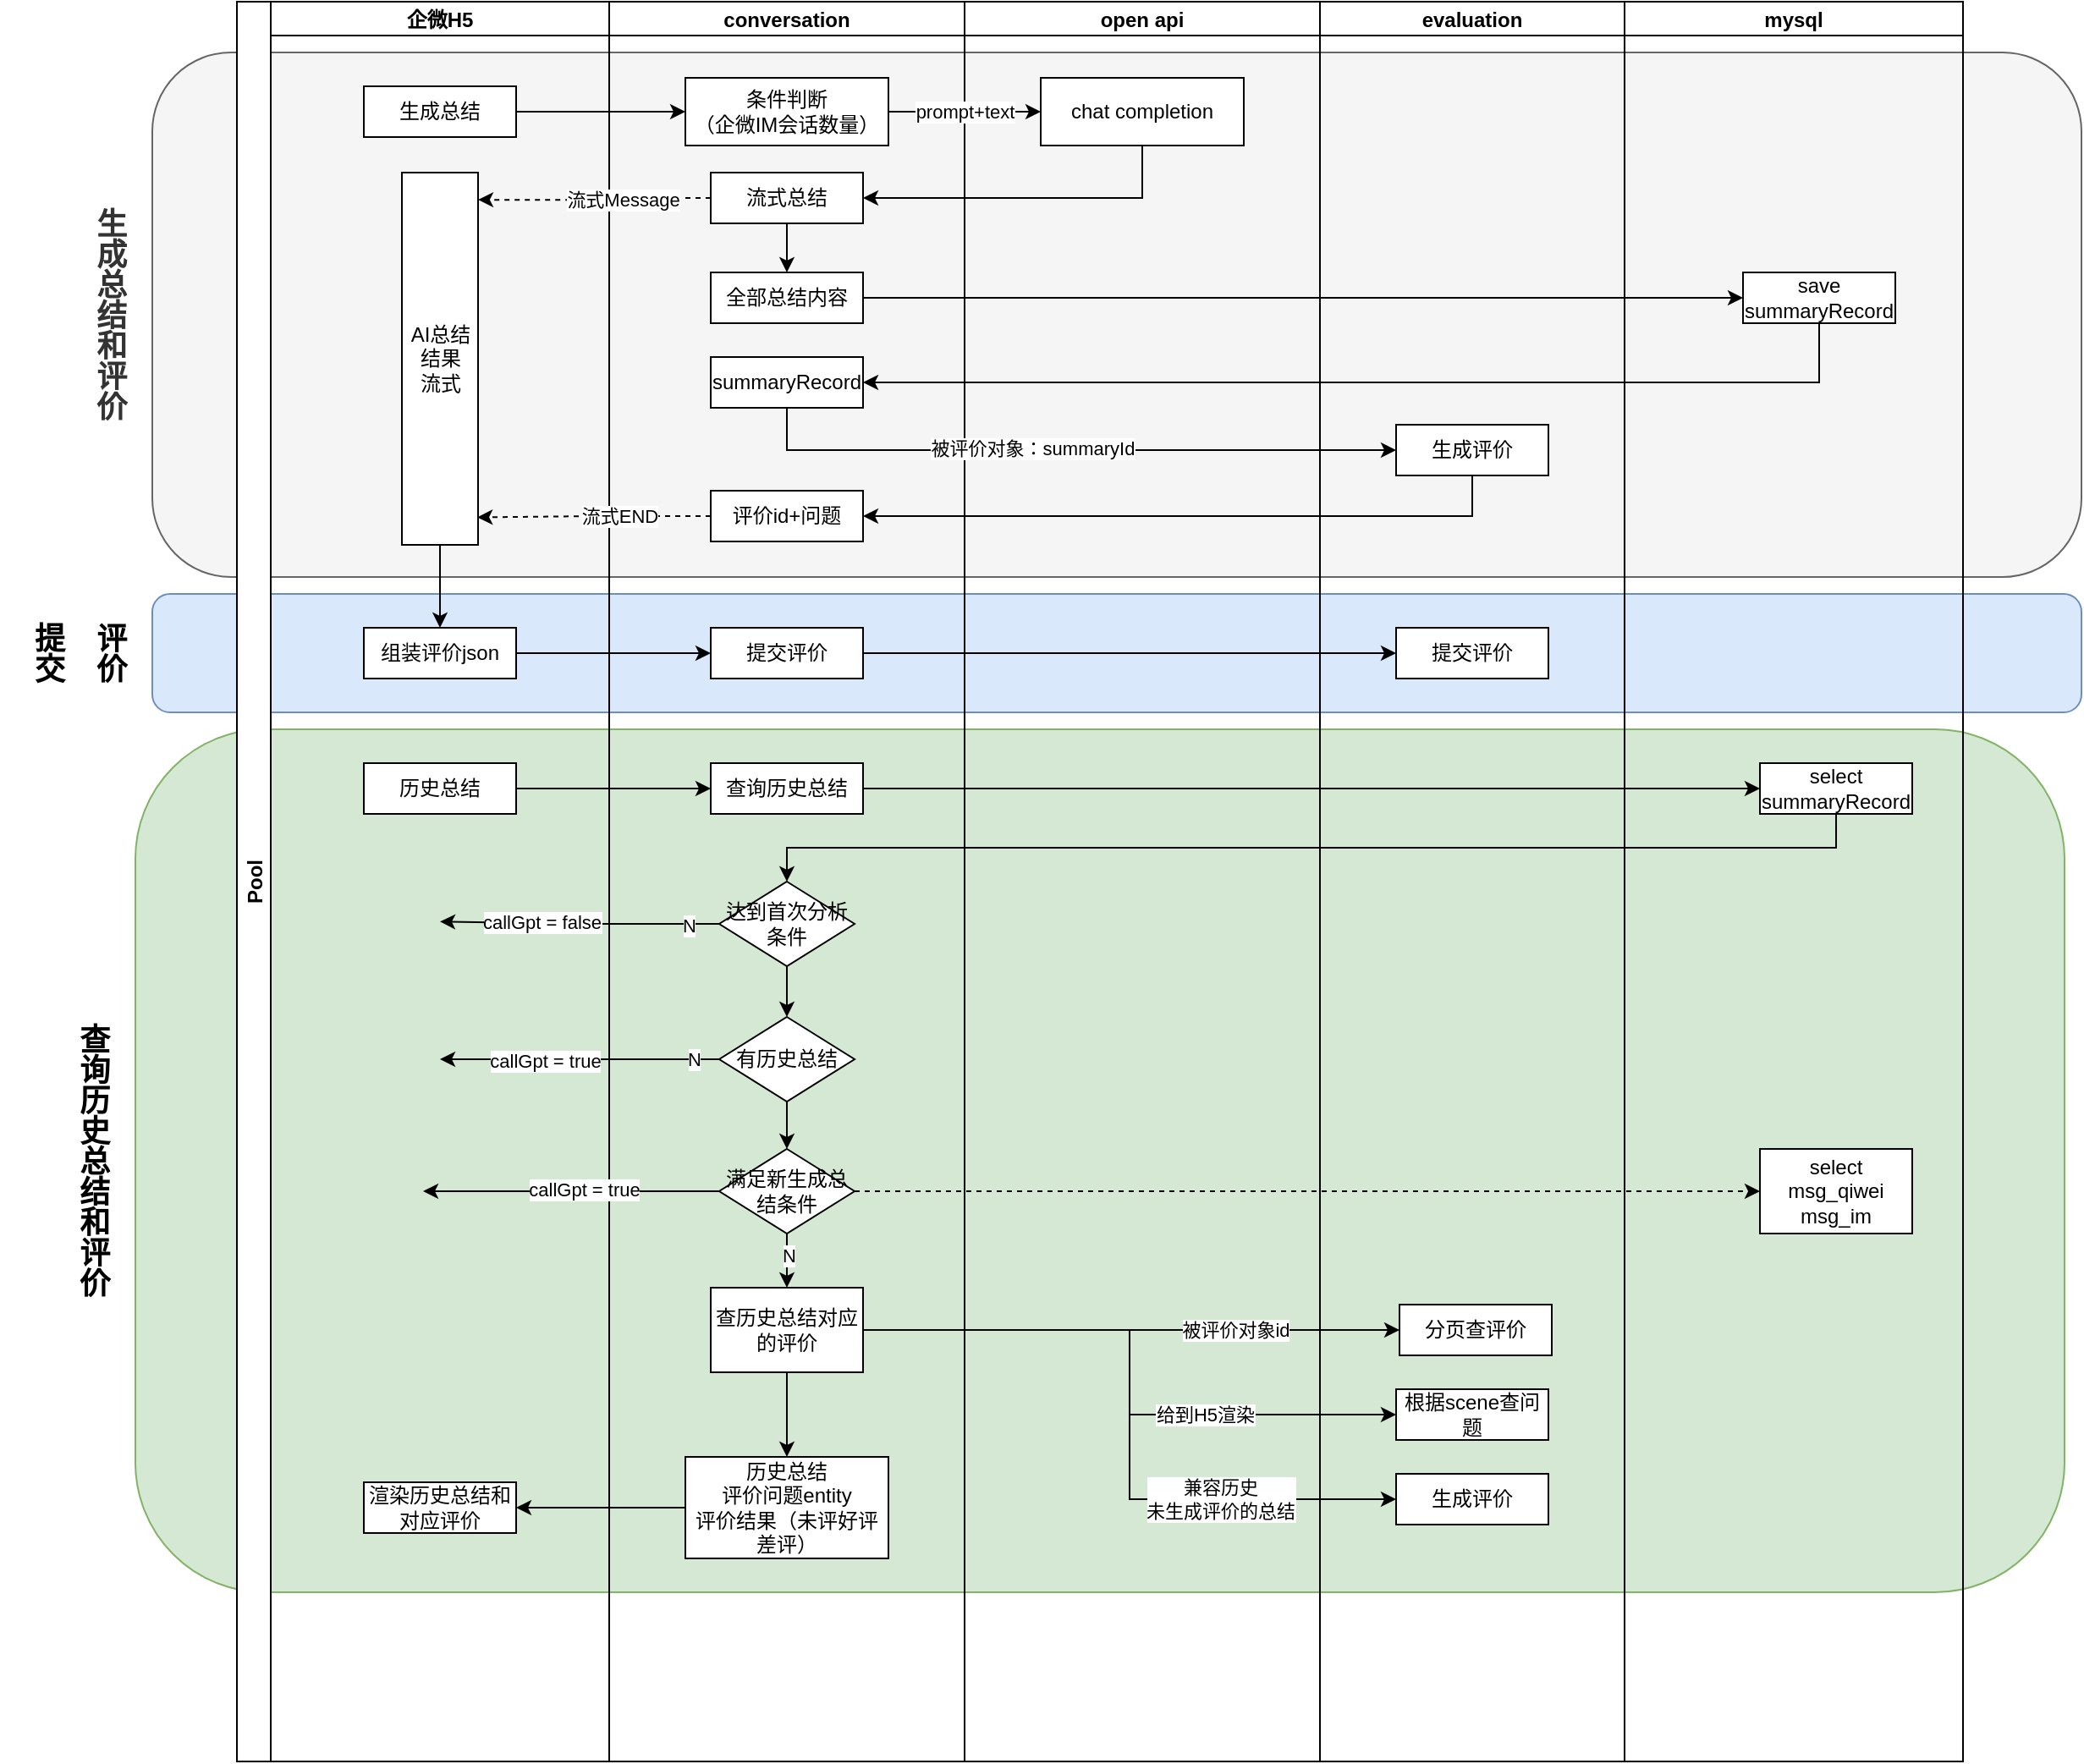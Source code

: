 <mxfile version="24.6.4" type="github">
  <diagram id="prtHgNgQTEPvFCAcTncT" name="Page-1">
    <mxGraphModel dx="2261" dy="790" grid="1" gridSize="10" guides="1" tooltips="1" connect="1" arrows="1" fold="1" page="1" pageScale="1" pageWidth="827" pageHeight="1169" math="0" shadow="0">
      <root>
        <mxCell id="0" />
        <mxCell id="1" parent="0" />
        <mxCell id="zcAVxgTRGgth5SF6y03x-98" value="&lt;h2&gt;查询历史总结和评价&lt;/h2&gt;" style="rounded=1;whiteSpace=wrap;html=1;fillColor=#d5e8d4;labelPosition=left;verticalLabelPosition=middle;align=right;verticalAlign=middle;textDirection=vertical-lr;strokeColor=#82b366;" vertex="1" parent="1">
          <mxGeometry x="-10" y="490" width="1140" height="510" as="geometry" />
        </mxCell>
        <mxCell id="zcAVxgTRGgth5SF6y03x-97" value="&lt;h2 style=&quot;&quot;&gt;&lt;font style=&quot;font-size: 18px;&quot;&gt;提交&lt;/font&gt;&lt;/h2&gt;&lt;h2 style=&quot;&quot;&gt;&lt;font style=&quot;font-size: 18px;&quot;&gt;评价&lt;/font&gt;&lt;/h2&gt;" style="rounded=1;whiteSpace=wrap;html=1;fillColor=#dae8fc;labelPosition=left;verticalLabelPosition=middle;align=right;verticalAlign=middle;textDirection=vertical-lr;fontSize=12;strokeColor=#6c8ebf;" vertex="1" parent="1">
          <mxGeometry y="410" width="1140" height="70" as="geometry" />
        </mxCell>
        <mxCell id="zcAVxgTRGgth5SF6y03x-96" value="&lt;p style=&quot;line-height: 70%;&quot;&gt;&lt;/p&gt;&lt;h2&gt;生成总结和评价&lt;/h2&gt;&lt;p&gt;&lt;/p&gt;" style="rounded=1;whiteSpace=wrap;html=1;fillColor=#f5f5f5;align=right;horizontal=1;textDirection=vertical-lr;labelPosition=left;verticalLabelPosition=middle;verticalAlign=middle;fontColor=#333333;strokeColor=#666666;" vertex="1" parent="1">
          <mxGeometry y="90" width="1140" height="310" as="geometry" />
        </mxCell>
        <mxCell id="zcAVxgTRGgth5SF6y03x-1" value="Pool" style="swimlane;childLayout=stackLayout;resizeParent=1;resizeParentMax=0;startSize=20;horizontal=0;horizontalStack=1;" vertex="1" parent="1">
          <mxGeometry x="50" y="60" width="1020" height="1040" as="geometry">
            <mxRectangle x="180" y="60" width="40" height="50" as="alternateBounds" />
          </mxGeometry>
        </mxCell>
        <mxCell id="zcAVxgTRGgth5SF6y03x-2" value="企微H5" style="swimlane;startSize=20;" vertex="1" parent="zcAVxgTRGgth5SF6y03x-1">
          <mxGeometry x="20" width="200" height="1040" as="geometry" />
        </mxCell>
        <mxCell id="zcAVxgTRGgth5SF6y03x-15" value="生成总结" style="rounded=0;whiteSpace=wrap;html=1;" vertex="1" parent="zcAVxgTRGgth5SF6y03x-2">
          <mxGeometry x="55" y="50" width="90" height="30" as="geometry" />
        </mxCell>
        <mxCell id="zcAVxgTRGgth5SF6y03x-43" style="edgeStyle=orthogonalEdgeStyle;rounded=0;orthogonalLoop=1;jettySize=auto;html=1;" edge="1" parent="zcAVxgTRGgth5SF6y03x-2" source="zcAVxgTRGgth5SF6y03x-24" target="zcAVxgTRGgth5SF6y03x-42">
          <mxGeometry relative="1" as="geometry" />
        </mxCell>
        <mxCell id="zcAVxgTRGgth5SF6y03x-24" value="AI总结结果&lt;div&gt;流式&lt;/div&gt;" style="rounded=0;whiteSpace=wrap;html=1;" vertex="1" parent="zcAVxgTRGgth5SF6y03x-2">
          <mxGeometry x="77.5" y="101" width="45" height="220" as="geometry" />
        </mxCell>
        <mxCell id="zcAVxgTRGgth5SF6y03x-42" value="组装评价json" style="rounded=0;whiteSpace=wrap;html=1;" vertex="1" parent="zcAVxgTRGgth5SF6y03x-2">
          <mxGeometry x="55" y="370" width="90" height="30" as="geometry" />
        </mxCell>
        <mxCell id="zcAVxgTRGgth5SF6y03x-48" value="历史总结" style="rounded=0;whiteSpace=wrap;html=1;" vertex="1" parent="zcAVxgTRGgth5SF6y03x-2">
          <mxGeometry x="55" y="450" width="90" height="30" as="geometry" />
        </mxCell>
        <mxCell id="zcAVxgTRGgth5SF6y03x-95" value="渲染历史总结和对应评价" style="rounded=0;whiteSpace=wrap;html=1;" vertex="1" parent="zcAVxgTRGgth5SF6y03x-2">
          <mxGeometry x="55" y="875" width="90" height="30" as="geometry" />
        </mxCell>
        <mxCell id="zcAVxgTRGgth5SF6y03x-3" value="conversation" style="swimlane;startSize=20;" vertex="1" parent="zcAVxgTRGgth5SF6y03x-1">
          <mxGeometry x="220" width="210" height="1040" as="geometry" />
        </mxCell>
        <mxCell id="zcAVxgTRGgth5SF6y03x-17" value="条件判断&lt;div&gt;（企微IM会话数量）&lt;/div&gt;" style="rounded=0;whiteSpace=wrap;html=1;" vertex="1" parent="zcAVxgTRGgth5SF6y03x-3">
          <mxGeometry x="45" y="45" width="120" height="40" as="geometry" />
        </mxCell>
        <mxCell id="zcAVxgTRGgth5SF6y03x-27" value="" style="edgeStyle=orthogonalEdgeStyle;rounded=0;orthogonalLoop=1;jettySize=auto;html=1;" edge="1" parent="zcAVxgTRGgth5SF6y03x-3" source="zcAVxgTRGgth5SF6y03x-22" target="zcAVxgTRGgth5SF6y03x-26">
          <mxGeometry relative="1" as="geometry" />
        </mxCell>
        <mxCell id="zcAVxgTRGgth5SF6y03x-22" value="流式总结" style="rounded=0;whiteSpace=wrap;html=1;" vertex="1" parent="zcAVxgTRGgth5SF6y03x-3">
          <mxGeometry x="60" y="101" width="90" height="30" as="geometry" />
        </mxCell>
        <mxCell id="zcAVxgTRGgth5SF6y03x-26" value="全部总结内容" style="rounded=0;whiteSpace=wrap;html=1;" vertex="1" parent="zcAVxgTRGgth5SF6y03x-3">
          <mxGeometry x="60" y="160" width="90" height="30" as="geometry" />
        </mxCell>
        <mxCell id="zcAVxgTRGgth5SF6y03x-30" value="summaryRecord" style="rounded=0;whiteSpace=wrap;html=1;" vertex="1" parent="zcAVxgTRGgth5SF6y03x-3">
          <mxGeometry x="60" y="210" width="90" height="30" as="geometry" />
        </mxCell>
        <mxCell id="zcAVxgTRGgth5SF6y03x-35" value="评价id+问题" style="rounded=0;whiteSpace=wrap;html=1;" vertex="1" parent="zcAVxgTRGgth5SF6y03x-3">
          <mxGeometry x="60" y="289" width="90" height="30" as="geometry" />
        </mxCell>
        <mxCell id="zcAVxgTRGgth5SF6y03x-44" value="提交评价" style="rounded=0;whiteSpace=wrap;html=1;" vertex="1" parent="zcAVxgTRGgth5SF6y03x-3">
          <mxGeometry x="60" y="370" width="90" height="30" as="geometry" />
        </mxCell>
        <mxCell id="zcAVxgTRGgth5SF6y03x-49" value="查询历史总结" style="rounded=0;whiteSpace=wrap;html=1;" vertex="1" parent="zcAVxgTRGgth5SF6y03x-3">
          <mxGeometry x="60" y="450" width="90" height="30" as="geometry" />
        </mxCell>
        <mxCell id="zcAVxgTRGgth5SF6y03x-58" style="edgeStyle=orthogonalEdgeStyle;rounded=0;orthogonalLoop=1;jettySize=auto;html=1;exitX=0.5;exitY=1;exitDx=0;exitDy=0;entryX=0.5;entryY=0;entryDx=0;entryDy=0;" edge="1" parent="zcAVxgTRGgth5SF6y03x-3" source="zcAVxgTRGgth5SF6y03x-68" target="zcAVxgTRGgth5SF6y03x-57">
          <mxGeometry relative="1" as="geometry" />
        </mxCell>
        <mxCell id="zcAVxgTRGgth5SF6y03x-65" style="edgeStyle=orthogonalEdgeStyle;rounded=0;orthogonalLoop=1;jettySize=auto;html=1;exitX=0;exitY=0.5;exitDx=0;exitDy=0;" edge="1" parent="zcAVxgTRGgth5SF6y03x-3" source="zcAVxgTRGgth5SF6y03x-55">
          <mxGeometry relative="1" as="geometry">
            <mxPoint x="-100" y="543.667" as="targetPoint" />
          </mxGeometry>
        </mxCell>
        <mxCell id="zcAVxgTRGgth5SF6y03x-66" value="N" style="edgeLabel;html=1;align=center;verticalAlign=middle;resizable=0;points=[];" vertex="1" connectable="0" parent="zcAVxgTRGgth5SF6y03x-65">
          <mxGeometry x="-0.778" y="1" relative="1" as="geometry">
            <mxPoint as="offset" />
          </mxGeometry>
        </mxCell>
        <mxCell id="zcAVxgTRGgth5SF6y03x-67" value="callGpt = false" style="edgeLabel;html=1;align=center;verticalAlign=middle;resizable=0;points=[];" vertex="1" connectable="0" parent="zcAVxgTRGgth5SF6y03x-65">
          <mxGeometry x="0.278" relative="1" as="geometry">
            <mxPoint as="offset" />
          </mxGeometry>
        </mxCell>
        <mxCell id="zcAVxgTRGgth5SF6y03x-55" value="达到首次分析条件" style="rhombus;whiteSpace=wrap;html=1;" vertex="1" parent="zcAVxgTRGgth5SF6y03x-3">
          <mxGeometry x="65" y="520" width="80" height="50" as="geometry" />
        </mxCell>
        <mxCell id="zcAVxgTRGgth5SF6y03x-62" style="edgeStyle=orthogonalEdgeStyle;rounded=0;orthogonalLoop=1;jettySize=auto;html=1;exitX=0;exitY=0.5;exitDx=0;exitDy=0;" edge="1" parent="zcAVxgTRGgth5SF6y03x-3" source="zcAVxgTRGgth5SF6y03x-57">
          <mxGeometry relative="1" as="geometry">
            <mxPoint x="-110" y="703" as="targetPoint" />
            <mxPoint x="45" y="702.58" as="sourcePoint" />
          </mxGeometry>
        </mxCell>
        <mxCell id="zcAVxgTRGgth5SF6y03x-63" value="callGpt = true" style="edgeLabel;html=1;align=center;verticalAlign=middle;resizable=0;points=[];" vertex="1" connectable="0" parent="zcAVxgTRGgth5SF6y03x-62">
          <mxGeometry x="-0.091" y="-1" relative="1" as="geometry">
            <mxPoint as="offset" />
          </mxGeometry>
        </mxCell>
        <mxCell id="zcAVxgTRGgth5SF6y03x-73" style="edgeStyle=orthogonalEdgeStyle;rounded=0;orthogonalLoop=1;jettySize=auto;html=1;" edge="1" parent="zcAVxgTRGgth5SF6y03x-3" source="zcAVxgTRGgth5SF6y03x-57" target="zcAVxgTRGgth5SF6y03x-74">
          <mxGeometry relative="1" as="geometry">
            <mxPoint x="105" y="760" as="targetPoint" />
          </mxGeometry>
        </mxCell>
        <mxCell id="zcAVxgTRGgth5SF6y03x-77" value="N" style="edgeLabel;html=1;align=center;verticalAlign=middle;resizable=0;points=[];" vertex="1" connectable="0" parent="zcAVxgTRGgth5SF6y03x-73">
          <mxGeometry x="0.181" y="1" relative="1" as="geometry">
            <mxPoint as="offset" />
          </mxGeometry>
        </mxCell>
        <mxCell id="zcAVxgTRGgth5SF6y03x-57" value="满足新生成总结条件" style="rhombus;whiteSpace=wrap;html=1;" vertex="1" parent="zcAVxgTRGgth5SF6y03x-3">
          <mxGeometry x="65" y="678" width="80" height="50" as="geometry" />
        </mxCell>
        <mxCell id="zcAVxgTRGgth5SF6y03x-70" style="edgeStyle=orthogonalEdgeStyle;rounded=0;orthogonalLoop=1;jettySize=auto;html=1;" edge="1" parent="zcAVxgTRGgth5SF6y03x-3" source="zcAVxgTRGgth5SF6y03x-68">
          <mxGeometry relative="1" as="geometry">
            <mxPoint x="-100" y="625" as="targetPoint" />
          </mxGeometry>
        </mxCell>
        <mxCell id="zcAVxgTRGgth5SF6y03x-71" value="callGpt = true" style="edgeLabel;html=1;align=center;verticalAlign=middle;resizable=0;points=[];" vertex="1" connectable="0" parent="zcAVxgTRGgth5SF6y03x-70">
          <mxGeometry x="0.255" relative="1" as="geometry">
            <mxPoint as="offset" />
          </mxGeometry>
        </mxCell>
        <mxCell id="zcAVxgTRGgth5SF6y03x-72" value="N" style="edgeLabel;html=1;align=center;verticalAlign=middle;resizable=0;points=[];" vertex="1" connectable="0" parent="zcAVxgTRGgth5SF6y03x-70">
          <mxGeometry x="-0.819" relative="1" as="geometry">
            <mxPoint as="offset" />
          </mxGeometry>
        </mxCell>
        <mxCell id="zcAVxgTRGgth5SF6y03x-68" value="有历史总结" style="rhombus;whiteSpace=wrap;html=1;" vertex="1" parent="zcAVxgTRGgth5SF6y03x-3">
          <mxGeometry x="65" y="600" width="80" height="50" as="geometry" />
        </mxCell>
        <mxCell id="zcAVxgTRGgth5SF6y03x-69" value="" style="edgeStyle=orthogonalEdgeStyle;rounded=0;orthogonalLoop=1;jettySize=auto;html=1;exitX=0.5;exitY=1;exitDx=0;exitDy=0;entryX=0.5;entryY=0;entryDx=0;entryDy=0;" edge="1" parent="zcAVxgTRGgth5SF6y03x-3" source="zcAVxgTRGgth5SF6y03x-55" target="zcAVxgTRGgth5SF6y03x-68">
          <mxGeometry relative="1" as="geometry">
            <mxPoint x="375" y="629" as="sourcePoint" />
            <mxPoint x="375" y="701" as="targetPoint" />
          </mxGeometry>
        </mxCell>
        <mxCell id="zcAVxgTRGgth5SF6y03x-93" value="" style="edgeStyle=orthogonalEdgeStyle;rounded=0;orthogonalLoop=1;jettySize=auto;html=1;" edge="1" parent="zcAVxgTRGgth5SF6y03x-3" source="zcAVxgTRGgth5SF6y03x-74" target="zcAVxgTRGgth5SF6y03x-92">
          <mxGeometry relative="1" as="geometry" />
        </mxCell>
        <mxCell id="zcAVxgTRGgth5SF6y03x-74" value="查历史总结对应的评价" style="rounded=0;whiteSpace=wrap;html=1;" vertex="1" parent="zcAVxgTRGgth5SF6y03x-3">
          <mxGeometry x="60" y="760" width="90" height="50" as="geometry" />
        </mxCell>
        <mxCell id="zcAVxgTRGgth5SF6y03x-92" value="历史总结&lt;div&gt;评价问题entity&lt;/div&gt;&lt;div&gt;评价结果（未评好评差评）&lt;/div&gt;" style="whiteSpace=wrap;html=1;rounded=0;" vertex="1" parent="zcAVxgTRGgth5SF6y03x-3">
          <mxGeometry x="45" y="860" width="120" height="60" as="geometry" />
        </mxCell>
        <mxCell id="zcAVxgTRGgth5SF6y03x-16" value="open api" style="swimlane;startSize=20;" vertex="1" parent="zcAVxgTRGgth5SF6y03x-1">
          <mxGeometry x="430" width="210" height="1040" as="geometry" />
        </mxCell>
        <mxCell id="zcAVxgTRGgth5SF6y03x-18" value="chat completion" style="rounded=0;whiteSpace=wrap;html=1;" vertex="1" parent="zcAVxgTRGgth5SF6y03x-16">
          <mxGeometry x="45" y="45" width="120" height="40" as="geometry" />
        </mxCell>
        <mxCell id="zcAVxgTRGgth5SF6y03x-4" value="evaluation" style="swimlane;startSize=20;" vertex="1" parent="zcAVxgTRGgth5SF6y03x-1">
          <mxGeometry x="640" width="180" height="1040" as="geometry">
            <mxRectangle x="260" width="40" height="480" as="alternateBounds" />
          </mxGeometry>
        </mxCell>
        <mxCell id="zcAVxgTRGgth5SF6y03x-32" value="生成评价" style="rounded=0;whiteSpace=wrap;html=1;" vertex="1" parent="zcAVxgTRGgth5SF6y03x-4">
          <mxGeometry x="45" y="250" width="90" height="30" as="geometry" />
        </mxCell>
        <mxCell id="zcAVxgTRGgth5SF6y03x-45" value="提交评价" style="rounded=0;whiteSpace=wrap;html=1;" vertex="1" parent="zcAVxgTRGgth5SF6y03x-4">
          <mxGeometry x="45" y="370" width="90" height="30" as="geometry" />
        </mxCell>
        <mxCell id="zcAVxgTRGgth5SF6y03x-78" value="分页查评价" style="rounded=0;whiteSpace=wrap;html=1;" vertex="1" parent="zcAVxgTRGgth5SF6y03x-4">
          <mxGeometry x="47" y="770" width="90" height="30" as="geometry" />
        </mxCell>
        <mxCell id="zcAVxgTRGgth5SF6y03x-85" value="根据scene查问题" style="rounded=0;whiteSpace=wrap;html=1;" vertex="1" parent="zcAVxgTRGgth5SF6y03x-4">
          <mxGeometry x="45" y="820" width="90" height="30" as="geometry" />
        </mxCell>
        <mxCell id="zcAVxgTRGgth5SF6y03x-86" value="生成评价" style="rounded=0;whiteSpace=wrap;html=1;" vertex="1" parent="zcAVxgTRGgth5SF6y03x-4">
          <mxGeometry x="45" y="870" width="90" height="30" as="geometry" />
        </mxCell>
        <mxCell id="zcAVxgTRGgth5SF6y03x-14" value="mysql" style="swimlane;startSize=20;" vertex="1" parent="zcAVxgTRGgth5SF6y03x-1">
          <mxGeometry x="820" width="200" height="1040" as="geometry">
            <mxRectangle x="260" width="40" height="480" as="alternateBounds" />
          </mxGeometry>
        </mxCell>
        <mxCell id="zcAVxgTRGgth5SF6y03x-28" value="save&lt;div&gt;summaryRecord&lt;/div&gt;" style="rounded=0;whiteSpace=wrap;html=1;" vertex="1" parent="zcAVxgTRGgth5SF6y03x-14">
          <mxGeometry x="70" y="160" width="90" height="30" as="geometry" />
        </mxCell>
        <mxCell id="zcAVxgTRGgth5SF6y03x-50" value="&lt;div&gt;select&lt;/div&gt;&lt;div&gt;summaryRecord&lt;/div&gt;" style="rounded=0;whiteSpace=wrap;html=1;" vertex="1" parent="zcAVxgTRGgth5SF6y03x-14">
          <mxGeometry x="80" y="450" width="90" height="30" as="geometry" />
        </mxCell>
        <mxCell id="zcAVxgTRGgth5SF6y03x-59" value="select&lt;div&gt;msg_qiwei msg_im&lt;/div&gt;" style="rounded=0;whiteSpace=wrap;html=1;" vertex="1" parent="zcAVxgTRGgth5SF6y03x-14">
          <mxGeometry x="80" y="678" width="90" height="50" as="geometry" />
        </mxCell>
        <mxCell id="zcAVxgTRGgth5SF6y03x-19" style="edgeStyle=orthogonalEdgeStyle;rounded=0;orthogonalLoop=1;jettySize=auto;html=1;entryX=0;entryY=0.5;entryDx=0;entryDy=0;" edge="1" parent="zcAVxgTRGgth5SF6y03x-1" source="zcAVxgTRGgth5SF6y03x-17" target="zcAVxgTRGgth5SF6y03x-18">
          <mxGeometry relative="1" as="geometry" />
        </mxCell>
        <mxCell id="zcAVxgTRGgth5SF6y03x-20" value="prompt+text" style="edgeLabel;html=1;align=center;verticalAlign=middle;resizable=0;points=[];" vertex="1" connectable="0" parent="zcAVxgTRGgth5SF6y03x-19">
          <mxGeometry x="-0.352" y="-1" relative="1" as="geometry">
            <mxPoint x="16" y="-1" as="offset" />
          </mxGeometry>
        </mxCell>
        <mxCell id="zcAVxgTRGgth5SF6y03x-23" style="edgeStyle=orthogonalEdgeStyle;rounded=0;orthogonalLoop=1;jettySize=auto;html=1;exitX=0.5;exitY=1;exitDx=0;exitDy=0;entryX=1;entryY=0.5;entryDx=0;entryDy=0;" edge="1" parent="zcAVxgTRGgth5SF6y03x-1" source="zcAVxgTRGgth5SF6y03x-18" target="zcAVxgTRGgth5SF6y03x-22">
          <mxGeometry relative="1" as="geometry" />
        </mxCell>
        <mxCell id="zcAVxgTRGgth5SF6y03x-25" style="edgeStyle=orthogonalEdgeStyle;rounded=0;orthogonalLoop=1;jettySize=auto;html=1;entryX=1;entryY=0.073;entryDx=0;entryDy=0;entryPerimeter=0;dashed=1;" edge="1" parent="zcAVxgTRGgth5SF6y03x-1" source="zcAVxgTRGgth5SF6y03x-22" target="zcAVxgTRGgth5SF6y03x-24">
          <mxGeometry relative="1" as="geometry" />
        </mxCell>
        <mxCell id="zcAVxgTRGgth5SF6y03x-40" value="流式Message" style="edgeLabel;html=1;align=center;verticalAlign=middle;resizable=0;points=[];" vertex="1" connectable="0" parent="zcAVxgTRGgth5SF6y03x-25">
          <mxGeometry x="-0.247" y="1" relative="1" as="geometry">
            <mxPoint as="offset" />
          </mxGeometry>
        </mxCell>
        <mxCell id="zcAVxgTRGgth5SF6y03x-29" style="edgeStyle=orthogonalEdgeStyle;rounded=0;orthogonalLoop=1;jettySize=auto;html=1;" edge="1" parent="zcAVxgTRGgth5SF6y03x-1" source="zcAVxgTRGgth5SF6y03x-26" target="zcAVxgTRGgth5SF6y03x-28">
          <mxGeometry relative="1" as="geometry" />
        </mxCell>
        <mxCell id="zcAVxgTRGgth5SF6y03x-31" style="edgeStyle=orthogonalEdgeStyle;rounded=0;orthogonalLoop=1;jettySize=auto;html=1;entryX=1;entryY=0.5;entryDx=0;entryDy=0;exitX=0.5;exitY=1;exitDx=0;exitDy=0;" edge="1" parent="zcAVxgTRGgth5SF6y03x-1" source="zcAVxgTRGgth5SF6y03x-28" target="zcAVxgTRGgth5SF6y03x-30">
          <mxGeometry relative="1" as="geometry" />
        </mxCell>
        <mxCell id="zcAVxgTRGgth5SF6y03x-33" style="edgeStyle=orthogonalEdgeStyle;rounded=0;orthogonalLoop=1;jettySize=auto;html=1;entryX=0;entryY=0.5;entryDx=0;entryDy=0;exitX=0.5;exitY=1;exitDx=0;exitDy=0;" edge="1" parent="zcAVxgTRGgth5SF6y03x-1" source="zcAVxgTRGgth5SF6y03x-30" target="zcAVxgTRGgth5SF6y03x-32">
          <mxGeometry relative="1" as="geometry" />
        </mxCell>
        <mxCell id="zcAVxgTRGgth5SF6y03x-34" value="被评价对象：summaryId" style="edgeLabel;html=1;align=center;verticalAlign=middle;resizable=0;points=[];" vertex="1" connectable="0" parent="zcAVxgTRGgth5SF6y03x-33">
          <mxGeometry x="-0.117" y="1" relative="1" as="geometry">
            <mxPoint as="offset" />
          </mxGeometry>
        </mxCell>
        <mxCell id="zcAVxgTRGgth5SF6y03x-37" style="edgeStyle=orthogonalEdgeStyle;rounded=0;orthogonalLoop=1;jettySize=auto;html=1;exitX=0.5;exitY=1;exitDx=0;exitDy=0;entryX=1;entryY=0.5;entryDx=0;entryDy=0;" edge="1" parent="zcAVxgTRGgth5SF6y03x-1" source="zcAVxgTRGgth5SF6y03x-32" target="zcAVxgTRGgth5SF6y03x-35">
          <mxGeometry relative="1" as="geometry" />
        </mxCell>
        <mxCell id="zcAVxgTRGgth5SF6y03x-38" style="edgeStyle=orthogonalEdgeStyle;rounded=0;orthogonalLoop=1;jettySize=auto;html=1;exitX=0;exitY=0.5;exitDx=0;exitDy=0;entryX=0.991;entryY=0.926;entryDx=0;entryDy=0;entryPerimeter=0;dashed=1;" edge="1" parent="zcAVxgTRGgth5SF6y03x-1" source="zcAVxgTRGgth5SF6y03x-35" target="zcAVxgTRGgth5SF6y03x-24">
          <mxGeometry relative="1" as="geometry">
            <mxPoint x="180" y="300" as="targetPoint" />
          </mxGeometry>
        </mxCell>
        <mxCell id="zcAVxgTRGgth5SF6y03x-39" value="流式END" style="edgeLabel;html=1;align=center;verticalAlign=middle;resizable=0;points=[];" vertex="1" connectable="0" parent="zcAVxgTRGgth5SF6y03x-38">
          <mxGeometry x="-0.211" relative="1" as="geometry">
            <mxPoint as="offset" />
          </mxGeometry>
        </mxCell>
        <mxCell id="zcAVxgTRGgth5SF6y03x-41" style="edgeStyle=orthogonalEdgeStyle;rounded=0;orthogonalLoop=1;jettySize=auto;html=1;entryX=0;entryY=0.5;entryDx=0;entryDy=0;" edge="1" parent="zcAVxgTRGgth5SF6y03x-1" source="zcAVxgTRGgth5SF6y03x-15" target="zcAVxgTRGgth5SF6y03x-17">
          <mxGeometry relative="1" as="geometry" />
        </mxCell>
        <mxCell id="zcAVxgTRGgth5SF6y03x-46" style="edgeStyle=orthogonalEdgeStyle;rounded=0;orthogonalLoop=1;jettySize=auto;html=1;entryX=0;entryY=0.5;entryDx=0;entryDy=0;" edge="1" parent="zcAVxgTRGgth5SF6y03x-1" source="zcAVxgTRGgth5SF6y03x-42" target="zcAVxgTRGgth5SF6y03x-44">
          <mxGeometry relative="1" as="geometry" />
        </mxCell>
        <mxCell id="zcAVxgTRGgth5SF6y03x-47" style="edgeStyle=orthogonalEdgeStyle;rounded=0;orthogonalLoop=1;jettySize=auto;html=1;" edge="1" parent="zcAVxgTRGgth5SF6y03x-1" source="zcAVxgTRGgth5SF6y03x-44" target="zcAVxgTRGgth5SF6y03x-45">
          <mxGeometry relative="1" as="geometry" />
        </mxCell>
        <mxCell id="zcAVxgTRGgth5SF6y03x-51" style="edgeStyle=orthogonalEdgeStyle;rounded=0;orthogonalLoop=1;jettySize=auto;html=1;" edge="1" parent="zcAVxgTRGgth5SF6y03x-1" source="zcAVxgTRGgth5SF6y03x-49" target="zcAVxgTRGgth5SF6y03x-50">
          <mxGeometry relative="1" as="geometry" />
        </mxCell>
        <mxCell id="zcAVxgTRGgth5SF6y03x-52" style="edgeStyle=orthogonalEdgeStyle;rounded=0;orthogonalLoop=1;jettySize=auto;html=1;" edge="1" parent="zcAVxgTRGgth5SF6y03x-1" source="zcAVxgTRGgth5SF6y03x-48" target="zcAVxgTRGgth5SF6y03x-49">
          <mxGeometry relative="1" as="geometry" />
        </mxCell>
        <mxCell id="zcAVxgTRGgth5SF6y03x-54" style="edgeStyle=orthogonalEdgeStyle;rounded=0;orthogonalLoop=1;jettySize=auto;html=1;exitX=0.5;exitY=1;exitDx=0;exitDy=0;" edge="1" parent="zcAVxgTRGgth5SF6y03x-1" source="zcAVxgTRGgth5SF6y03x-50" target="zcAVxgTRGgth5SF6y03x-55">
          <mxGeometry relative="1" as="geometry">
            <mxPoint x="325" y="520" as="targetPoint" />
          </mxGeometry>
        </mxCell>
        <mxCell id="zcAVxgTRGgth5SF6y03x-60" style="edgeStyle=orthogonalEdgeStyle;rounded=0;orthogonalLoop=1;jettySize=auto;html=1;dashed=1;" edge="1" parent="zcAVxgTRGgth5SF6y03x-1" source="zcAVxgTRGgth5SF6y03x-57" target="zcAVxgTRGgth5SF6y03x-59">
          <mxGeometry relative="1" as="geometry" />
        </mxCell>
        <mxCell id="zcAVxgTRGgth5SF6y03x-79" style="edgeStyle=orthogonalEdgeStyle;rounded=0;orthogonalLoop=1;jettySize=auto;html=1;" edge="1" parent="zcAVxgTRGgth5SF6y03x-1" source="zcAVxgTRGgth5SF6y03x-74" target="zcAVxgTRGgth5SF6y03x-78">
          <mxGeometry relative="1" as="geometry" />
        </mxCell>
        <mxCell id="zcAVxgTRGgth5SF6y03x-80" value="被评价对象id" style="edgeLabel;html=1;align=center;verticalAlign=middle;resizable=0;points=[];" vertex="1" connectable="0" parent="zcAVxgTRGgth5SF6y03x-79">
          <mxGeometry x="-0.111" y="1" relative="1" as="geometry">
            <mxPoint x="79" y="1" as="offset" />
          </mxGeometry>
        </mxCell>
        <mxCell id="zcAVxgTRGgth5SF6y03x-87" style="edgeStyle=orthogonalEdgeStyle;rounded=0;orthogonalLoop=1;jettySize=auto;html=1;exitX=1;exitY=0.5;exitDx=0;exitDy=0;entryX=0;entryY=0.5;entryDx=0;entryDy=0;" edge="1" parent="zcAVxgTRGgth5SF6y03x-1" source="zcAVxgTRGgth5SF6y03x-74" target="zcAVxgTRGgth5SF6y03x-85">
          <mxGeometry relative="1" as="geometry" />
        </mxCell>
        <mxCell id="zcAVxgTRGgth5SF6y03x-89" value="给到H5渲染" style="edgeLabel;html=1;align=center;verticalAlign=middle;resizable=0;points=[];" vertex="1" connectable="0" parent="zcAVxgTRGgth5SF6y03x-87">
          <mxGeometry x="0.379" relative="1" as="geometry">
            <mxPoint as="offset" />
          </mxGeometry>
        </mxCell>
        <mxCell id="zcAVxgTRGgth5SF6y03x-88" style="edgeStyle=orthogonalEdgeStyle;rounded=0;orthogonalLoop=1;jettySize=auto;html=1;exitX=1;exitY=0.5;exitDx=0;exitDy=0;entryX=0;entryY=0.5;entryDx=0;entryDy=0;" edge="1" parent="zcAVxgTRGgth5SF6y03x-1" source="zcAVxgTRGgth5SF6y03x-74" target="zcAVxgTRGgth5SF6y03x-86">
          <mxGeometry relative="1" as="geometry" />
        </mxCell>
        <mxCell id="zcAVxgTRGgth5SF6y03x-90" value="兼容历史&lt;div&gt;未生成评价的总结&lt;/div&gt;" style="edgeLabel;html=1;align=center;verticalAlign=middle;resizable=0;points=[];" vertex="1" connectable="0" parent="zcAVxgTRGgth5SF6y03x-88">
          <mxGeometry x="0.458" relative="1" as="geometry">
            <mxPoint x="8" as="offset" />
          </mxGeometry>
        </mxCell>
        <mxCell id="zcAVxgTRGgth5SF6y03x-94" style="edgeStyle=orthogonalEdgeStyle;rounded=0;orthogonalLoop=1;jettySize=auto;html=1;entryX=1;entryY=0.5;entryDx=0;entryDy=0;" edge="1" parent="zcAVxgTRGgth5SF6y03x-1" source="zcAVxgTRGgth5SF6y03x-92" target="zcAVxgTRGgth5SF6y03x-95">
          <mxGeometry relative="1" as="geometry">
            <mxPoint x="120" y="890" as="targetPoint" />
          </mxGeometry>
        </mxCell>
      </root>
    </mxGraphModel>
  </diagram>
</mxfile>

